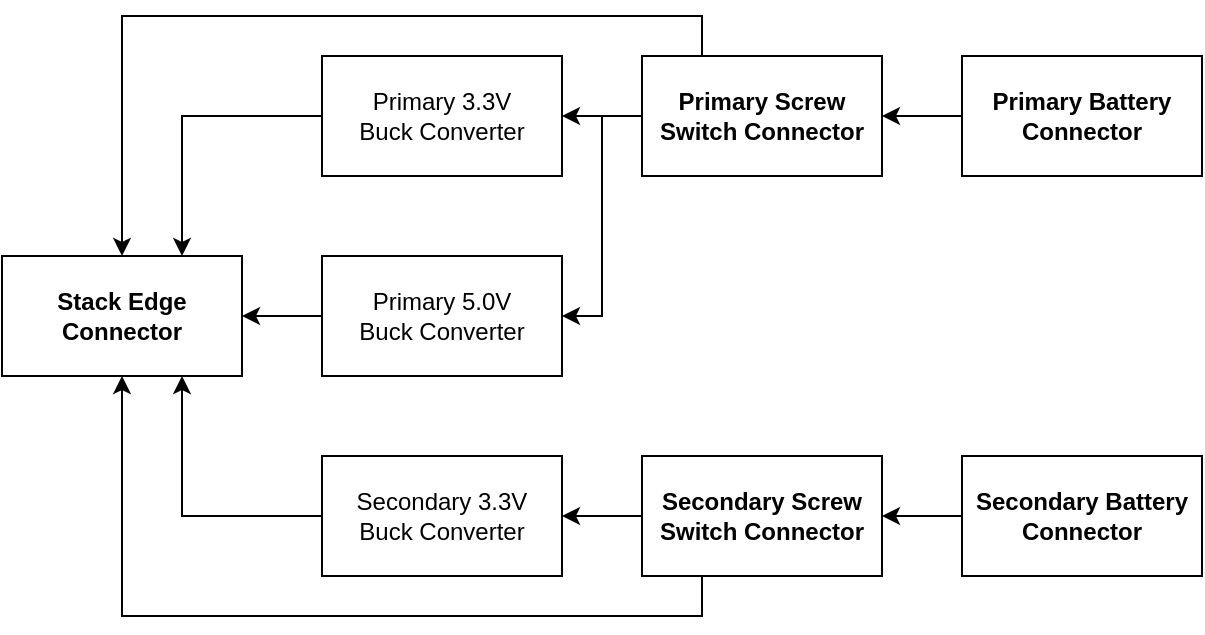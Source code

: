 <mxfile version="22.1.21" type="device">
  <diagram name="Page-1" id="m4HbVYhpBsFxY-E0fdw8">
    <mxGraphModel dx="1354" dy="576" grid="1" gridSize="10" guides="1" tooltips="1" connect="1" arrows="1" fold="1" page="1" pageScale="1" pageWidth="850" pageHeight="1100" math="0" shadow="0">
      <root>
        <mxCell id="0" />
        <mxCell id="1" parent="0" />
        <mxCell id="GqpDL0QlQFK2nMcuySfG-1" value="&lt;div&gt;Stack Edge Connector&lt;/div&gt;" style="whiteSpace=wrap;html=1;fontStyle=1" parent="1" vertex="1">
          <mxGeometry x="120" y="220" width="120" height="60" as="geometry" />
        </mxCell>
        <mxCell id="OGrVCalkd1I5AWNYH76K-9" value="" style="edgeStyle=orthogonalEdgeStyle;rounded=0;orthogonalLoop=1;jettySize=auto;html=1;" parent="1" source="OGrVCalkd1I5AWNYH76K-1" target="OGrVCalkd1I5AWNYH76K-2" edge="1">
          <mxGeometry relative="1" as="geometry" />
        </mxCell>
        <mxCell id="OGrVCalkd1I5AWNYH76K-1" value="&lt;div&gt;Primary Battery&lt;/div&gt;&lt;div&gt;Connector&lt;br&gt;&lt;/div&gt;" style="whiteSpace=wrap;html=1;fontStyle=1" parent="1" vertex="1">
          <mxGeometry x="600" y="120" width="120" height="60" as="geometry" />
        </mxCell>
        <mxCell id="hXLBwO_EClvlFiFGR2fn-5" value="" style="edgeStyle=orthogonalEdgeStyle;rounded=0;orthogonalLoop=1;jettySize=auto;html=1;" edge="1" parent="1" source="OGrVCalkd1I5AWNYH76K-2" target="hXLBwO_EClvlFiFGR2fn-1">
          <mxGeometry relative="1" as="geometry" />
        </mxCell>
        <mxCell id="hXLBwO_EClvlFiFGR2fn-6" style="edgeStyle=orthogonalEdgeStyle;rounded=0;orthogonalLoop=1;jettySize=auto;html=1;exitX=0;exitY=0.5;exitDx=0;exitDy=0;entryX=1;entryY=0.5;entryDx=0;entryDy=0;" edge="1" parent="1" source="OGrVCalkd1I5AWNYH76K-2" target="hXLBwO_EClvlFiFGR2fn-3">
          <mxGeometry relative="1" as="geometry" />
        </mxCell>
        <mxCell id="hXLBwO_EClvlFiFGR2fn-14" style="edgeStyle=orthogonalEdgeStyle;rounded=0;orthogonalLoop=1;jettySize=auto;html=1;exitX=0.25;exitY=0;exitDx=0;exitDy=0;entryX=0.5;entryY=0;entryDx=0;entryDy=0;" edge="1" parent="1" source="OGrVCalkd1I5AWNYH76K-2" target="GqpDL0QlQFK2nMcuySfG-1">
          <mxGeometry relative="1" as="geometry" />
        </mxCell>
        <mxCell id="OGrVCalkd1I5AWNYH76K-2" value="&lt;div&gt;Primary Screw&lt;/div&gt;&lt;div&gt;Switch Connector&lt;br&gt;&lt;/div&gt;" style="whiteSpace=wrap;html=1;fontStyle=1" parent="1" vertex="1">
          <mxGeometry x="440" y="120" width="120" height="60" as="geometry" />
        </mxCell>
        <mxCell id="OGrVCalkd1I5AWNYH76K-10" value="" style="edgeStyle=orthogonalEdgeStyle;rounded=0;orthogonalLoop=1;jettySize=auto;html=1;" parent="1" source="OGrVCalkd1I5AWNYH76K-3" target="OGrVCalkd1I5AWNYH76K-4" edge="1">
          <mxGeometry relative="1" as="geometry" />
        </mxCell>
        <mxCell id="OGrVCalkd1I5AWNYH76K-3" value="&lt;div&gt;Secondary Battery&lt;/div&gt;&lt;div&gt;Connector&lt;br&gt;&lt;/div&gt;" style="whiteSpace=wrap;html=1;fontStyle=1" parent="1" vertex="1">
          <mxGeometry x="600" y="320" width="120" height="60" as="geometry" />
        </mxCell>
        <mxCell id="hXLBwO_EClvlFiFGR2fn-7" value="" style="edgeStyle=orthogonalEdgeStyle;rounded=0;orthogonalLoop=1;jettySize=auto;html=1;" edge="1" parent="1" source="OGrVCalkd1I5AWNYH76K-4" target="hXLBwO_EClvlFiFGR2fn-2">
          <mxGeometry relative="1" as="geometry" />
        </mxCell>
        <mxCell id="hXLBwO_EClvlFiFGR2fn-15" style="edgeStyle=orthogonalEdgeStyle;rounded=0;orthogonalLoop=1;jettySize=auto;html=1;exitX=0.25;exitY=1;exitDx=0;exitDy=0;entryX=0.5;entryY=1;entryDx=0;entryDy=0;" edge="1" parent="1" source="OGrVCalkd1I5AWNYH76K-4" target="GqpDL0QlQFK2nMcuySfG-1">
          <mxGeometry relative="1" as="geometry" />
        </mxCell>
        <mxCell id="OGrVCalkd1I5AWNYH76K-4" value="&lt;div&gt;Secondary Screw&lt;/div&gt;&lt;div&gt;Switch Connector&lt;br&gt;&lt;/div&gt;" style="whiteSpace=wrap;html=1;fontStyle=1" parent="1" vertex="1">
          <mxGeometry x="440" y="320" width="120" height="60" as="geometry" />
        </mxCell>
        <mxCell id="hXLBwO_EClvlFiFGR2fn-12" style="edgeStyle=orthogonalEdgeStyle;rounded=0;orthogonalLoop=1;jettySize=auto;html=1;exitX=0;exitY=0.5;exitDx=0;exitDy=0;entryX=0.75;entryY=0;entryDx=0;entryDy=0;" edge="1" parent="1" source="hXLBwO_EClvlFiFGR2fn-1" target="GqpDL0QlQFK2nMcuySfG-1">
          <mxGeometry relative="1" as="geometry" />
        </mxCell>
        <mxCell id="hXLBwO_EClvlFiFGR2fn-1" value="Primary 3.3V&lt;br&gt;Buck Converter" style="whiteSpace=wrap;html=1;" vertex="1" parent="1">
          <mxGeometry x="280" y="120" width="120" height="60" as="geometry" />
        </mxCell>
        <mxCell id="hXLBwO_EClvlFiFGR2fn-13" style="edgeStyle=orthogonalEdgeStyle;rounded=0;orthogonalLoop=1;jettySize=auto;html=1;entryX=0.75;entryY=1;entryDx=0;entryDy=0;" edge="1" parent="1" source="hXLBwO_EClvlFiFGR2fn-2" target="GqpDL0QlQFK2nMcuySfG-1">
          <mxGeometry relative="1" as="geometry" />
        </mxCell>
        <mxCell id="hXLBwO_EClvlFiFGR2fn-2" value="Secondary 3.3V&lt;br&gt;Buck Converter" style="whiteSpace=wrap;html=1;" vertex="1" parent="1">
          <mxGeometry x="280" y="320" width="120" height="60" as="geometry" />
        </mxCell>
        <mxCell id="hXLBwO_EClvlFiFGR2fn-10" value="" style="edgeStyle=orthogonalEdgeStyle;rounded=0;orthogonalLoop=1;jettySize=auto;html=1;" edge="1" parent="1" source="hXLBwO_EClvlFiFGR2fn-3" target="GqpDL0QlQFK2nMcuySfG-1">
          <mxGeometry relative="1" as="geometry" />
        </mxCell>
        <mxCell id="hXLBwO_EClvlFiFGR2fn-3" value="Primary 5.0V&lt;br&gt;Buck Converter" style="whiteSpace=wrap;html=1;" vertex="1" parent="1">
          <mxGeometry x="280" y="220" width="120" height="60" as="geometry" />
        </mxCell>
      </root>
    </mxGraphModel>
  </diagram>
</mxfile>
